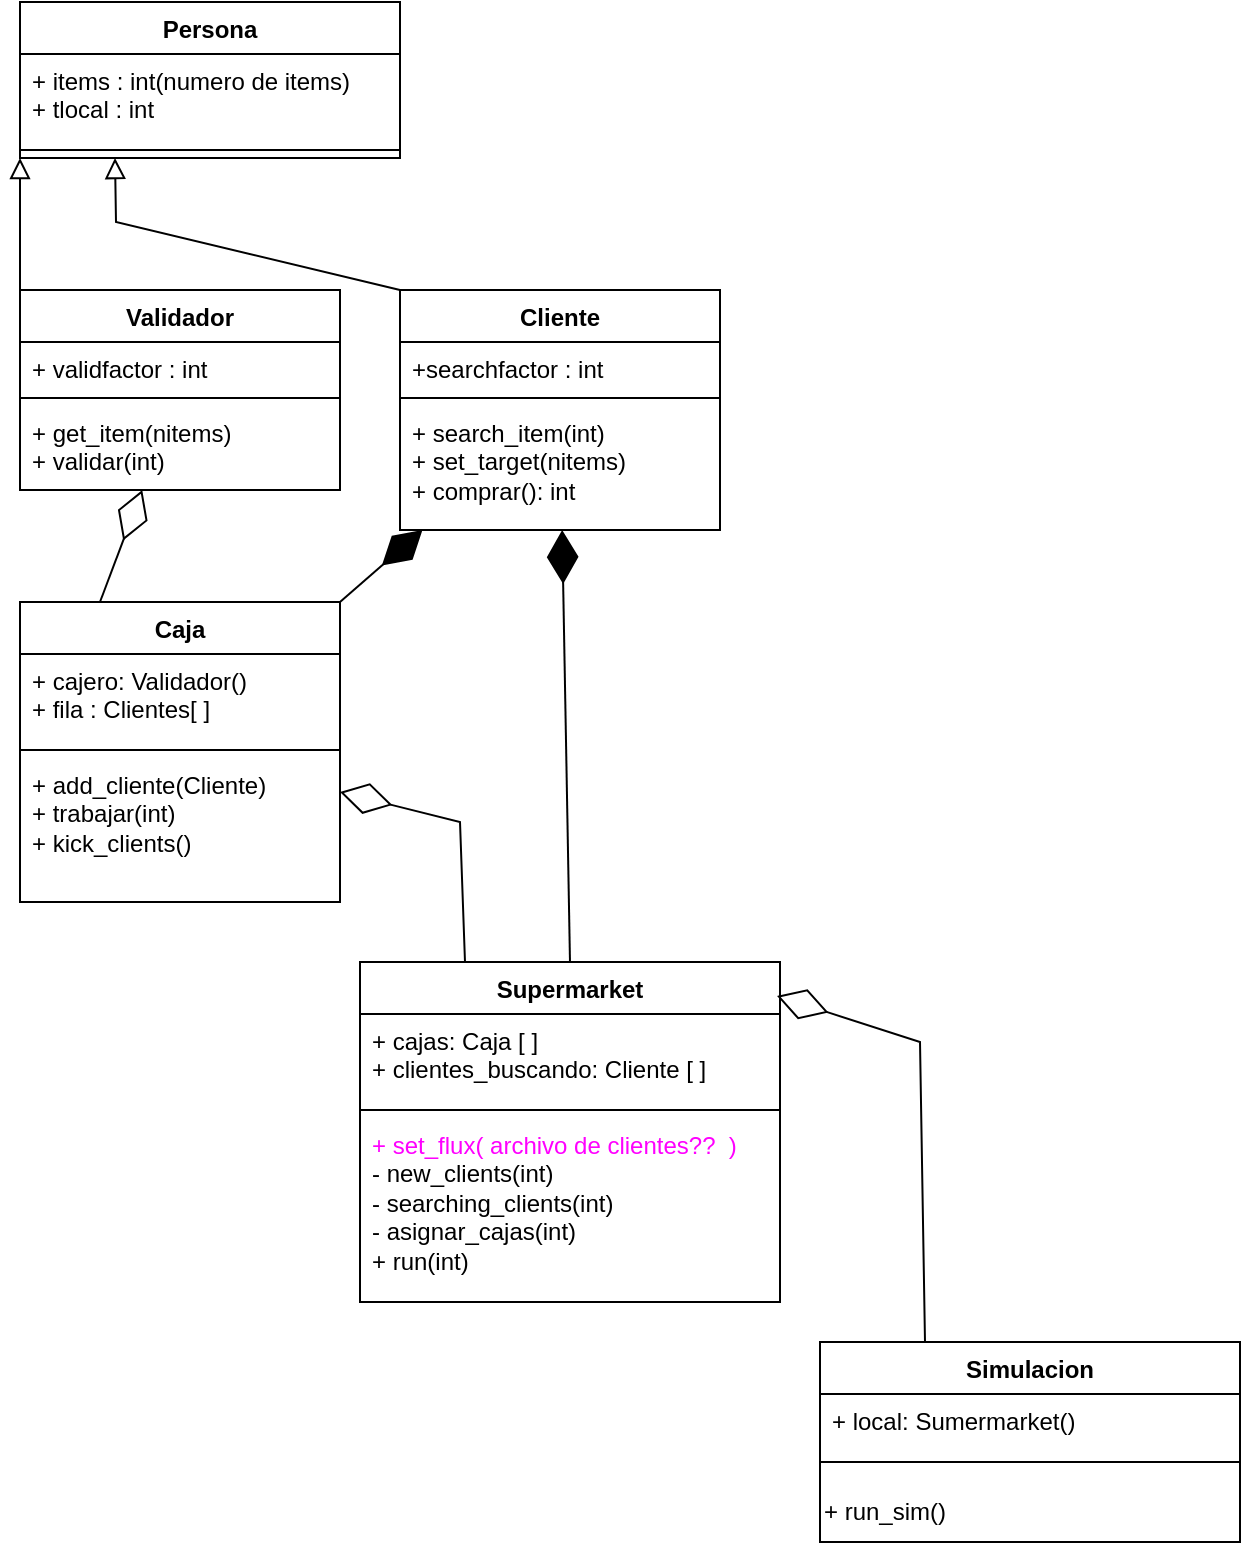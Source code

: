 <mxfile version="22.0.3" type="github">
  <diagram id="C5RBs43oDa-KdzZeNtuy" name="Page-1">
    <mxGraphModel dx="989" dy="523" grid="1" gridSize="10" guides="1" tooltips="1" connect="1" arrows="1" fold="1" page="1" pageScale="1" pageWidth="827" pageHeight="1169" math="0" shadow="0">
      <root>
        <mxCell id="WIyWlLk6GJQsqaUBKTNV-0" />
        <mxCell id="WIyWlLk6GJQsqaUBKTNV-1" parent="WIyWlLk6GJQsqaUBKTNV-0" />
        <mxCell id="L2C0fBE87JOfqid6Puys-0" value="Persona" style="swimlane;fontStyle=1;align=center;verticalAlign=top;childLayout=stackLayout;horizontal=1;startSize=26;horizontalStack=0;resizeParent=1;resizeParentMax=0;resizeLast=0;collapsible=1;marginBottom=0;whiteSpace=wrap;html=1;" vertex="1" parent="WIyWlLk6GJQsqaUBKTNV-1">
          <mxGeometry x="40" y="60" width="190" height="78" as="geometry" />
        </mxCell>
        <mxCell id="L2C0fBE87JOfqid6Puys-1" value="+ items : int(numero de items)&lt;br&gt;+ tlocal : int" style="text;strokeColor=none;fillColor=none;align=left;verticalAlign=top;spacingLeft=4;spacingRight=4;overflow=hidden;rotatable=0;points=[[0,0.5],[1,0.5]];portConstraint=eastwest;whiteSpace=wrap;html=1;" vertex="1" parent="L2C0fBE87JOfqid6Puys-0">
          <mxGeometry y="26" width="190" height="44" as="geometry" />
        </mxCell>
        <mxCell id="L2C0fBE87JOfqid6Puys-2" value="" style="line;strokeWidth=1;fillColor=none;align=left;verticalAlign=middle;spacingTop=-1;spacingLeft=3;spacingRight=3;rotatable=0;labelPosition=right;points=[];portConstraint=eastwest;strokeColor=inherit;" vertex="1" parent="L2C0fBE87JOfqid6Puys-0">
          <mxGeometry y="70" width="190" height="8" as="geometry" />
        </mxCell>
        <mxCell id="L2C0fBE87JOfqid6Puys-4" value="Validador" style="swimlane;fontStyle=1;align=center;verticalAlign=top;childLayout=stackLayout;horizontal=1;startSize=26;horizontalStack=0;resizeParent=1;resizeParentMax=0;resizeLast=0;collapsible=1;marginBottom=0;whiteSpace=wrap;html=1;" vertex="1" parent="WIyWlLk6GJQsqaUBKTNV-1">
          <mxGeometry x="40" y="204" width="160" height="100" as="geometry" />
        </mxCell>
        <mxCell id="L2C0fBE87JOfqid6Puys-5" value="+ validfactor : int" style="text;strokeColor=none;fillColor=none;align=left;verticalAlign=top;spacingLeft=4;spacingRight=4;overflow=hidden;rotatable=0;points=[[0,0.5],[1,0.5]];portConstraint=eastwest;whiteSpace=wrap;html=1;" vertex="1" parent="L2C0fBE87JOfqid6Puys-4">
          <mxGeometry y="26" width="160" height="24" as="geometry" />
        </mxCell>
        <mxCell id="L2C0fBE87JOfqid6Puys-6" value="" style="line;strokeWidth=1;fillColor=none;align=left;verticalAlign=middle;spacingTop=-1;spacingLeft=3;spacingRight=3;rotatable=0;labelPosition=right;points=[];portConstraint=eastwest;strokeColor=inherit;" vertex="1" parent="L2C0fBE87JOfqid6Puys-4">
          <mxGeometry y="50" width="160" height="8" as="geometry" />
        </mxCell>
        <mxCell id="L2C0fBE87JOfqid6Puys-7" value="+ get_item(nitems)&lt;br&gt;+ validar(int)" style="text;strokeColor=none;fillColor=none;align=left;verticalAlign=top;spacingLeft=4;spacingRight=4;overflow=hidden;rotatable=0;points=[[0,0.5],[1,0.5]];portConstraint=eastwest;whiteSpace=wrap;html=1;" vertex="1" parent="L2C0fBE87JOfqid6Puys-4">
          <mxGeometry y="58" width="160" height="42" as="geometry" />
        </mxCell>
        <mxCell id="L2C0fBE87JOfqid6Puys-8" value="Cliente" style="swimlane;fontStyle=1;align=center;verticalAlign=top;childLayout=stackLayout;horizontal=1;startSize=26;horizontalStack=0;resizeParent=1;resizeParentMax=0;resizeLast=0;collapsible=1;marginBottom=0;whiteSpace=wrap;html=1;" vertex="1" parent="WIyWlLk6GJQsqaUBKTNV-1">
          <mxGeometry x="230" y="204" width="160" height="120" as="geometry">
            <mxRectangle x="230" y="204" width="100" height="30" as="alternateBounds" />
          </mxGeometry>
        </mxCell>
        <mxCell id="L2C0fBE87JOfqid6Puys-9" value="+searchfactor : int" style="text;strokeColor=none;fillColor=none;align=left;verticalAlign=top;spacingLeft=4;spacingRight=4;overflow=hidden;rotatable=0;points=[[0,0.5],[1,0.5]];portConstraint=eastwest;whiteSpace=wrap;html=1;" vertex="1" parent="L2C0fBE87JOfqid6Puys-8">
          <mxGeometry y="26" width="160" height="24" as="geometry" />
        </mxCell>
        <mxCell id="L2C0fBE87JOfqid6Puys-10" value="" style="line;strokeWidth=1;fillColor=none;align=left;verticalAlign=middle;spacingTop=-1;spacingLeft=3;spacingRight=3;rotatable=0;labelPosition=right;points=[];portConstraint=eastwest;strokeColor=inherit;" vertex="1" parent="L2C0fBE87JOfqid6Puys-8">
          <mxGeometry y="50" width="160" height="8" as="geometry" />
        </mxCell>
        <mxCell id="L2C0fBE87JOfqid6Puys-11" value="+ search_item(int)&lt;br&gt;+ set_target(nitems)&lt;br&gt;+ comprar(): int" style="text;strokeColor=none;fillColor=none;align=left;verticalAlign=top;spacingLeft=4;spacingRight=4;overflow=hidden;rotatable=0;points=[[0,0.5],[1,0.5]];portConstraint=eastwest;whiteSpace=wrap;html=1;" vertex="1" parent="L2C0fBE87JOfqid6Puys-8">
          <mxGeometry y="58" width="160" height="62" as="geometry" />
        </mxCell>
        <mxCell id="L2C0fBE87JOfqid6Puys-23" value="" style="endArrow=block;html=1;rounded=0;align=center;verticalAlign=bottom;endFill=0;labelBackgroundColor=none;endSize=8;entryX=0;entryY=1;entryDx=0;entryDy=0;exitX=0;exitY=0;exitDx=0;exitDy=0;" edge="1" parent="WIyWlLk6GJQsqaUBKTNV-1" source="L2C0fBE87JOfqid6Puys-4" target="L2C0fBE87JOfqid6Puys-0">
          <mxGeometry relative="1" as="geometry">
            <mxPoint x="60" y="160" as="sourcePoint" />
            <mxPoint x="220" y="160" as="targetPoint" />
          </mxGeometry>
        </mxCell>
        <mxCell id="L2C0fBE87JOfqid6Puys-24" value="" style="resizable=0;html=1;align=center;verticalAlign=top;labelBackgroundColor=none;" connectable="0" vertex="1" parent="L2C0fBE87JOfqid6Puys-23">
          <mxGeometry relative="1" as="geometry" />
        </mxCell>
        <mxCell id="L2C0fBE87JOfqid6Puys-25" value="" style="endArrow=block;html=1;rounded=0;align=center;verticalAlign=bottom;endFill=0;labelBackgroundColor=none;endSize=8;entryX=0.25;entryY=1;entryDx=0;entryDy=0;exitX=0;exitY=0;exitDx=0;exitDy=0;" edge="1" parent="WIyWlLk6GJQsqaUBKTNV-1" source="L2C0fBE87JOfqid6Puys-8" target="L2C0fBE87JOfqid6Puys-0">
          <mxGeometry x="-0.001" relative="1" as="geometry">
            <mxPoint x="50" y="214" as="sourcePoint" />
            <mxPoint x="50" y="148" as="targetPoint" />
            <Array as="points">
              <mxPoint x="88" y="170" />
            </Array>
            <mxPoint as="offset" />
          </mxGeometry>
        </mxCell>
        <mxCell id="L2C0fBE87JOfqid6Puys-26" value="" style="resizable=0;html=1;align=center;verticalAlign=top;labelBackgroundColor=none;" connectable="0" vertex="1" parent="L2C0fBE87JOfqid6Puys-25">
          <mxGeometry relative="1" as="geometry" />
        </mxCell>
        <mxCell id="L2C0fBE87JOfqid6Puys-27" value="Caja" style="swimlane;fontStyle=1;align=center;verticalAlign=top;childLayout=stackLayout;horizontal=1;startSize=26;horizontalStack=0;resizeParent=1;resizeParentMax=0;resizeLast=0;collapsible=1;marginBottom=0;whiteSpace=wrap;html=1;" vertex="1" parent="WIyWlLk6GJQsqaUBKTNV-1">
          <mxGeometry x="40" y="360" width="160" height="150" as="geometry" />
        </mxCell>
        <mxCell id="L2C0fBE87JOfqid6Puys-28" value="+ cajero: Validador()&lt;br&gt;+ fila : Clientes[ ]" style="text;strokeColor=none;fillColor=none;align=left;verticalAlign=top;spacingLeft=4;spacingRight=4;overflow=hidden;rotatable=0;points=[[0,0.5],[1,0.5]];portConstraint=eastwest;whiteSpace=wrap;html=1;" vertex="1" parent="L2C0fBE87JOfqid6Puys-27">
          <mxGeometry y="26" width="160" height="44" as="geometry" />
        </mxCell>
        <mxCell id="L2C0fBE87JOfqid6Puys-29" value="" style="line;strokeWidth=1;fillColor=none;align=left;verticalAlign=middle;spacingTop=-1;spacingLeft=3;spacingRight=3;rotatable=0;labelPosition=right;points=[];portConstraint=eastwest;strokeColor=inherit;" vertex="1" parent="L2C0fBE87JOfqid6Puys-27">
          <mxGeometry y="70" width="160" height="8" as="geometry" />
        </mxCell>
        <mxCell id="L2C0fBE87JOfqid6Puys-30" value="+ add_cliente(Cliente)&lt;br&gt;+ trabajar(int)&lt;br&gt;+ kick_clients()" style="text;strokeColor=none;fillColor=none;align=left;verticalAlign=top;spacingLeft=4;spacingRight=4;overflow=hidden;rotatable=0;points=[[0,0.5],[1,0.5]];portConstraint=eastwest;whiteSpace=wrap;html=1;" vertex="1" parent="L2C0fBE87JOfqid6Puys-27">
          <mxGeometry y="78" width="160" height="72" as="geometry" />
        </mxCell>
        <mxCell id="L2C0fBE87JOfqid6Puys-32" value="" style="endArrow=diamondThin;endFill=1;endSize=24;html=1;rounded=0;exitX=1;exitY=0;exitDx=0;exitDy=0;" edge="1" parent="WIyWlLk6GJQsqaUBKTNV-1" source="L2C0fBE87JOfqid6Puys-27" target="L2C0fBE87JOfqid6Puys-8">
          <mxGeometry width="160" relative="1" as="geometry">
            <mxPoint x="330" y="290" as="sourcePoint" />
            <mxPoint x="490" y="290" as="targetPoint" />
          </mxGeometry>
        </mxCell>
        <mxCell id="L2C0fBE87JOfqid6Puys-33" value="" style="endArrow=diamondThin;endFill=0;endSize=24;html=1;rounded=0;exitX=0.25;exitY=0;exitDx=0;exitDy=0;" edge="1" parent="WIyWlLk6GJQsqaUBKTNV-1" source="L2C0fBE87JOfqid6Puys-27" target="L2C0fBE87JOfqid6Puys-4">
          <mxGeometry width="160" relative="1" as="geometry">
            <mxPoint x="60" y="370" as="sourcePoint" />
            <mxPoint x="82.759" y="304.0" as="targetPoint" />
          </mxGeometry>
        </mxCell>
        <mxCell id="L2C0fBE87JOfqid6Puys-34" value="Supermarket" style="swimlane;fontStyle=1;align=center;verticalAlign=top;childLayout=stackLayout;horizontal=1;startSize=26;horizontalStack=0;resizeParent=1;resizeParentMax=0;resizeLast=0;collapsible=1;marginBottom=0;whiteSpace=wrap;html=1;" vertex="1" parent="WIyWlLk6GJQsqaUBKTNV-1">
          <mxGeometry x="210" y="540" width="210" height="170" as="geometry">
            <mxRectangle x="230" y="204" width="100" height="30" as="alternateBounds" />
          </mxGeometry>
        </mxCell>
        <mxCell id="L2C0fBE87JOfqid6Puys-35" value="+ cajas: Caja [ ]&lt;br&gt;+ clientes_buscando: Cliente [ ]" style="text;strokeColor=none;fillColor=none;align=left;verticalAlign=top;spacingLeft=4;spacingRight=4;overflow=hidden;rotatable=0;points=[[0,0.5],[1,0.5]];portConstraint=eastwest;whiteSpace=wrap;html=1;" vertex="1" parent="L2C0fBE87JOfqid6Puys-34">
          <mxGeometry y="26" width="210" height="44" as="geometry" />
        </mxCell>
        <mxCell id="L2C0fBE87JOfqid6Puys-36" value="" style="line;strokeWidth=1;fillColor=none;align=left;verticalAlign=middle;spacingTop=-1;spacingLeft=3;spacingRight=3;rotatable=0;labelPosition=right;points=[];portConstraint=eastwest;strokeColor=inherit;" vertex="1" parent="L2C0fBE87JOfqid6Puys-34">
          <mxGeometry y="70" width="210" height="8" as="geometry" />
        </mxCell>
        <mxCell id="L2C0fBE87JOfqid6Puys-37" value="&lt;font color=&quot;#ff00ff&quot;&gt;+ set_flux( archivo de clientes??&amp;nbsp; )&lt;br&gt;&lt;/font&gt;- new_clients(int)&lt;br&gt;- searching_clients(int)&lt;br&gt;- asignar_cajas(int)&lt;br&gt;+ run(int)" style="text;strokeColor=none;fillColor=none;align=left;verticalAlign=top;spacingLeft=4;spacingRight=4;overflow=hidden;rotatable=0;points=[[0,0.5],[1,0.5]];portConstraint=eastwest;whiteSpace=wrap;html=1;" vertex="1" parent="L2C0fBE87JOfqid6Puys-34">
          <mxGeometry y="78" width="210" height="92" as="geometry" />
        </mxCell>
        <mxCell id="L2C0fBE87JOfqid6Puys-40" value="" style="endArrow=diamondThin;endFill=1;endSize=24;html=1;rounded=0;exitX=0.5;exitY=0;exitDx=0;exitDy=0;" edge="1" parent="WIyWlLk6GJQsqaUBKTNV-1" source="L2C0fBE87JOfqid6Puys-34" target="L2C0fBE87JOfqid6Puys-8">
          <mxGeometry width="160" relative="1" as="geometry">
            <mxPoint x="210" y="380" as="sourcePoint" />
            <mxPoint x="237" y="334" as="targetPoint" />
          </mxGeometry>
        </mxCell>
        <mxCell id="L2C0fBE87JOfqid6Puys-41" value="" style="endArrow=diamondThin;endFill=0;endSize=24;html=1;rounded=0;exitX=0.25;exitY=0;exitDx=0;exitDy=0;" edge="1" parent="WIyWlLk6GJQsqaUBKTNV-1" source="L2C0fBE87JOfqid6Puys-34" target="L2C0fBE87JOfqid6Puys-27">
          <mxGeometry width="160" relative="1" as="geometry">
            <mxPoint x="280" y="540" as="sourcePoint" />
            <mxPoint x="280" y="476" as="targetPoint" />
            <Array as="points">
              <mxPoint x="260" y="470" />
            </Array>
          </mxGeometry>
        </mxCell>
        <mxCell id="L2C0fBE87JOfqid6Puys-42" value="Simulacion" style="swimlane;fontStyle=1;align=center;verticalAlign=top;childLayout=stackLayout;horizontal=1;startSize=26;horizontalStack=0;resizeParent=1;resizeParentMax=0;resizeLast=0;collapsible=1;marginBottom=0;whiteSpace=wrap;html=1;" vertex="1" parent="WIyWlLk6GJQsqaUBKTNV-1">
          <mxGeometry x="440" y="730" width="210" height="100" as="geometry">
            <mxRectangle x="230" y="204" width="100" height="30" as="alternateBounds" />
          </mxGeometry>
        </mxCell>
        <mxCell id="L2C0fBE87JOfqid6Puys-43" value="+ local: Sumermarket()" style="text;strokeColor=none;fillColor=none;align=left;verticalAlign=top;spacingLeft=4;spacingRight=4;overflow=hidden;rotatable=0;points=[[0,0.5],[1,0.5]];portConstraint=eastwest;whiteSpace=wrap;html=1;" vertex="1" parent="L2C0fBE87JOfqid6Puys-42">
          <mxGeometry y="26" width="210" height="24" as="geometry" />
        </mxCell>
        <mxCell id="L2C0fBE87JOfqid6Puys-44" value="" style="line;strokeWidth=1;fillColor=none;align=left;verticalAlign=middle;spacingTop=-1;spacingLeft=3;spacingRight=3;rotatable=0;labelPosition=right;points=[];portConstraint=eastwest;strokeColor=inherit;" vertex="1" parent="L2C0fBE87JOfqid6Puys-42">
          <mxGeometry y="50" width="210" height="20" as="geometry" />
        </mxCell>
        <mxCell id="L2C0fBE87JOfqid6Puys-46" value="+ run_sim()" style="text;html=1;align=left;verticalAlign=middle;resizable=0;points=[];autosize=1;strokeColor=none;fillColor=none;" vertex="1" parent="L2C0fBE87JOfqid6Puys-42">
          <mxGeometry y="70" width="210" height="30" as="geometry" />
        </mxCell>
        <mxCell id="L2C0fBE87JOfqid6Puys-47" value="" style="endArrow=diamondThin;endFill=0;endSize=24;html=1;rounded=0;entryX=0.993;entryY=0.1;entryDx=0;entryDy=0;entryPerimeter=0;exitX=0.25;exitY=0;exitDx=0;exitDy=0;" edge="1" parent="WIyWlLk6GJQsqaUBKTNV-1" source="L2C0fBE87JOfqid6Puys-42" target="L2C0fBE87JOfqid6Puys-34">
          <mxGeometry width="160" relative="1" as="geometry">
            <mxPoint x="520" y="720" as="sourcePoint" />
            <mxPoint x="420" y="620.0" as="targetPoint" />
            <Array as="points">
              <mxPoint x="490" y="580" />
            </Array>
          </mxGeometry>
        </mxCell>
      </root>
    </mxGraphModel>
  </diagram>
</mxfile>
